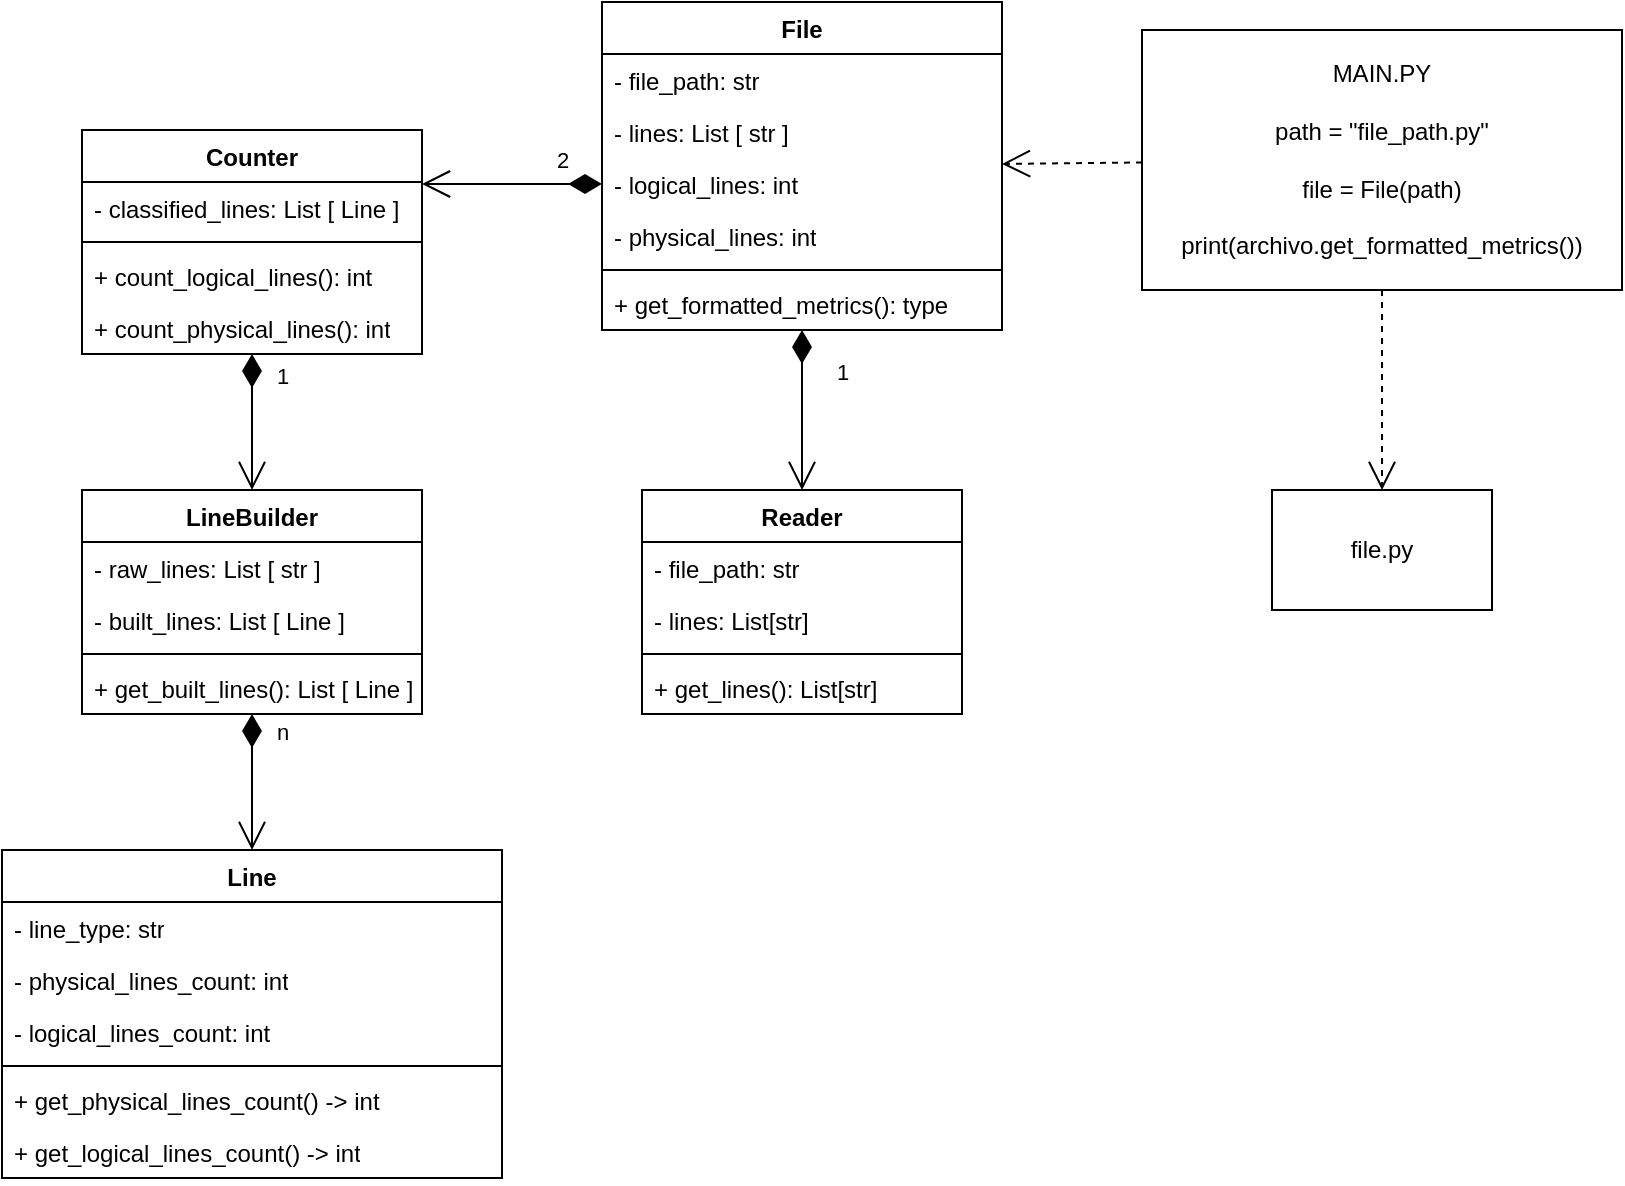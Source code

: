 <mxfile version="26.0.13">
  <diagram id="C5RBs43oDa-KdzZeNtuy" name="Page-1">
    <mxGraphModel dx="1292" dy="1811" grid="1" gridSize="10" guides="1" tooltips="1" connect="1" arrows="1" fold="1" page="1" pageScale="1" pageWidth="827" pageHeight="1169" math="0" shadow="0">
      <root>
        <mxCell id="WIyWlLk6GJQsqaUBKTNV-0" />
        <mxCell id="WIyWlLk6GJQsqaUBKTNV-1" parent="WIyWlLk6GJQsqaUBKTNV-0" />
        <mxCell id="NTo4zDLcT7DiJYlnhydl-42" value="MAIN.PY&lt;div&gt;&lt;br&gt;&lt;/div&gt;&lt;div&gt;path = &quot;file_path.py&quot;&lt;/div&gt;&lt;div&gt;&lt;br&gt;&lt;/div&gt;&lt;div&gt;file = File(path)&lt;/div&gt;&lt;div&gt;&lt;br&gt;&lt;/div&gt;&lt;div&gt;print(archivo.get_formatted_metrics())&lt;/div&gt;" style="rounded=0;whiteSpace=wrap;html=1;" parent="WIyWlLk6GJQsqaUBKTNV-1" vertex="1">
          <mxGeometry x="690" y="-300" width="240" height="130" as="geometry" />
        </mxCell>
        <mxCell id="NTo4zDLcT7DiJYlnhydl-46" value="" style="endArrow=open;endSize=12;dashed=1;html=1;rounded=0;" parent="WIyWlLk6GJQsqaUBKTNV-1" source="NTo4zDLcT7DiJYlnhydl-42" target="CkfnZaeZ5twVCWLxoMK7-28" edge="1">
          <mxGeometry width="160" relative="1" as="geometry">
            <mxPoint x="380" y="-40" as="sourcePoint" />
            <mxPoint x="595" y="-245.44" as="targetPoint" />
          </mxGeometry>
        </mxCell>
        <mxCell id="NTo4zDLcT7DiJYlnhydl-47" value="file.py" style="rounded=0;whiteSpace=wrap;html=1;" parent="WIyWlLk6GJQsqaUBKTNV-1" vertex="1">
          <mxGeometry x="755" y="-70" width="110" height="60" as="geometry" />
        </mxCell>
        <mxCell id="NTo4zDLcT7DiJYlnhydl-48" value="" style="endArrow=open;endSize=12;dashed=1;html=1;rounded=0;" parent="WIyWlLk6GJQsqaUBKTNV-1" source="NTo4zDLcT7DiJYlnhydl-42" target="NTo4zDLcT7DiJYlnhydl-47" edge="1">
          <mxGeometry width="160" relative="1" as="geometry">
            <mxPoint x="690" y="-22" as="sourcePoint" />
            <mxPoint x="530" y="17" as="targetPoint" />
          </mxGeometry>
        </mxCell>
        <mxCell id="CkfnZaeZ5twVCWLxoMK7-21" value="Counter" style="swimlane;fontStyle=1;align=center;verticalAlign=top;childLayout=stackLayout;horizontal=1;startSize=26;horizontalStack=0;resizeParent=1;resizeParentMax=0;resizeLast=0;collapsible=1;marginBottom=0;whiteSpace=wrap;html=1;" parent="WIyWlLk6GJQsqaUBKTNV-1" vertex="1">
          <mxGeometry x="160" y="-250" width="170" height="112" as="geometry" />
        </mxCell>
        <mxCell id="CkfnZaeZ5twVCWLxoMK7-22" value="- classified_lines: List [ Line ]" style="text;strokeColor=none;fillColor=none;align=left;verticalAlign=top;spacingLeft=4;spacingRight=4;overflow=hidden;rotatable=0;points=[[0,0.5],[1,0.5]];portConstraint=eastwest;whiteSpace=wrap;html=1;" parent="CkfnZaeZ5twVCWLxoMK7-21" vertex="1">
          <mxGeometry y="26" width="170" height="26" as="geometry" />
        </mxCell>
        <mxCell id="CkfnZaeZ5twVCWLxoMK7-23" value="" style="line;strokeWidth=1;fillColor=none;align=left;verticalAlign=middle;spacingTop=-1;spacingLeft=3;spacingRight=3;rotatable=0;labelPosition=right;points=[];portConstraint=eastwest;strokeColor=inherit;" parent="CkfnZaeZ5twVCWLxoMK7-21" vertex="1">
          <mxGeometry y="52" width="170" height="8" as="geometry" />
        </mxCell>
        <mxCell id="CkfnZaeZ5twVCWLxoMK7-24" value="+ count_logical_lines(): int" style="text;strokeColor=none;fillColor=none;align=left;verticalAlign=top;spacingLeft=4;spacingRight=4;overflow=hidden;rotatable=0;points=[[0,0.5],[1,0.5]];portConstraint=eastwest;whiteSpace=wrap;html=1;" parent="CkfnZaeZ5twVCWLxoMK7-21" vertex="1">
          <mxGeometry y="60" width="170" height="26" as="geometry" />
        </mxCell>
        <mxCell id="8W6JY4YHJvTlK6HLowv--11" value="+ count_physical_lines(): int" style="text;strokeColor=none;fillColor=none;align=left;verticalAlign=top;spacingLeft=4;spacingRight=4;overflow=hidden;rotatable=0;points=[[0,0.5],[1,0.5]];portConstraint=eastwest;whiteSpace=wrap;html=1;" vertex="1" parent="CkfnZaeZ5twVCWLxoMK7-21">
          <mxGeometry y="86" width="170" height="26" as="geometry" />
        </mxCell>
        <mxCell id="CkfnZaeZ5twVCWLxoMK7-28" value="File" style="swimlane;fontStyle=1;align=center;verticalAlign=top;childLayout=stackLayout;horizontal=1;startSize=26;horizontalStack=0;resizeParent=1;resizeParentMax=0;resizeLast=0;collapsible=1;marginBottom=0;whiteSpace=wrap;html=1;" parent="WIyWlLk6GJQsqaUBKTNV-1" vertex="1">
          <mxGeometry x="420" y="-314" width="200" height="164" as="geometry" />
        </mxCell>
        <mxCell id="CkfnZaeZ5twVCWLxoMK7-29" value="- file_path: str&lt;div&gt;&lt;br&gt;&lt;/div&gt;" style="text;strokeColor=none;fillColor=none;align=left;verticalAlign=top;spacingLeft=4;spacingRight=4;overflow=hidden;rotatable=0;points=[[0,0.5],[1,0.5]];portConstraint=eastwest;whiteSpace=wrap;html=1;" parent="CkfnZaeZ5twVCWLxoMK7-28" vertex="1">
          <mxGeometry y="26" width="200" height="26" as="geometry" />
        </mxCell>
        <mxCell id="CkfnZaeZ5twVCWLxoMK7-48" value="&lt;div&gt;- lines: List [ str ]&lt;/div&gt;" style="text;strokeColor=none;fillColor=none;align=left;verticalAlign=top;spacingLeft=4;spacingRight=4;overflow=hidden;rotatable=0;points=[[0,0.5],[1,0.5]];portConstraint=eastwest;whiteSpace=wrap;html=1;" parent="CkfnZaeZ5twVCWLxoMK7-28" vertex="1">
          <mxGeometry y="52" width="200" height="26" as="geometry" />
        </mxCell>
        <mxCell id="8W6JY4YHJvTlK6HLowv--12" value="&lt;div&gt;- logical_lines: int&lt;/div&gt;" style="text;strokeColor=none;fillColor=none;align=left;verticalAlign=top;spacingLeft=4;spacingRight=4;overflow=hidden;rotatable=0;points=[[0,0.5],[1,0.5]];portConstraint=eastwest;whiteSpace=wrap;html=1;" vertex="1" parent="CkfnZaeZ5twVCWLxoMK7-28">
          <mxGeometry y="78" width="200" height="26" as="geometry" />
        </mxCell>
        <mxCell id="CkfnZaeZ5twVCWLxoMK7-50" value="&lt;div&gt;- physical_lines: int&lt;/div&gt;" style="text;strokeColor=none;fillColor=none;align=left;verticalAlign=top;spacingLeft=4;spacingRight=4;overflow=hidden;rotatable=0;points=[[0,0.5],[1,0.5]];portConstraint=eastwest;whiteSpace=wrap;html=1;" parent="CkfnZaeZ5twVCWLxoMK7-28" vertex="1">
          <mxGeometry y="104" width="200" height="26" as="geometry" />
        </mxCell>
        <mxCell id="CkfnZaeZ5twVCWLxoMK7-30" value="" style="line;strokeWidth=1;fillColor=none;align=left;verticalAlign=middle;spacingTop=-1;spacingLeft=3;spacingRight=3;rotatable=0;labelPosition=right;points=[];portConstraint=eastwest;strokeColor=inherit;" parent="CkfnZaeZ5twVCWLxoMK7-28" vertex="1">
          <mxGeometry y="130" width="200" height="8" as="geometry" />
        </mxCell>
        <mxCell id="CkfnZaeZ5twVCWLxoMK7-31" value="+ get_formatted_metrics(): type" style="text;strokeColor=none;fillColor=none;align=left;verticalAlign=top;spacingLeft=4;spacingRight=4;overflow=hidden;rotatable=0;points=[[0,0.5],[1,0.5]];portConstraint=eastwest;whiteSpace=wrap;html=1;" parent="CkfnZaeZ5twVCWLxoMK7-28" vertex="1">
          <mxGeometry y="138" width="200" height="26" as="geometry" />
        </mxCell>
        <mxCell id="CkfnZaeZ5twVCWLxoMK7-53" value="Reader" style="swimlane;fontStyle=1;align=center;verticalAlign=top;childLayout=stackLayout;horizontal=1;startSize=26;horizontalStack=0;resizeParent=1;resizeParentMax=0;resizeLast=0;collapsible=1;marginBottom=0;whiteSpace=wrap;html=1;" parent="WIyWlLk6GJQsqaUBKTNV-1" vertex="1">
          <mxGeometry x="440" y="-70" width="160" height="112" as="geometry" />
        </mxCell>
        <mxCell id="CkfnZaeZ5twVCWLxoMK7-54" value="- file_path: str" style="text;strokeColor=none;fillColor=none;align=left;verticalAlign=top;spacingLeft=4;spacingRight=4;overflow=hidden;rotatable=0;points=[[0,0.5],[1,0.5]];portConstraint=eastwest;whiteSpace=wrap;html=1;" parent="CkfnZaeZ5twVCWLxoMK7-53" vertex="1">
          <mxGeometry y="26" width="160" height="26" as="geometry" />
        </mxCell>
        <mxCell id="CkfnZaeZ5twVCWLxoMK7-57" value="- lines: List[str]" style="text;strokeColor=none;fillColor=none;align=left;verticalAlign=top;spacingLeft=4;spacingRight=4;overflow=hidden;rotatable=0;points=[[0,0.5],[1,0.5]];portConstraint=eastwest;whiteSpace=wrap;html=1;" parent="CkfnZaeZ5twVCWLxoMK7-53" vertex="1">
          <mxGeometry y="52" width="160" height="26" as="geometry" />
        </mxCell>
        <mxCell id="CkfnZaeZ5twVCWLxoMK7-55" value="" style="line;strokeWidth=1;fillColor=none;align=left;verticalAlign=middle;spacingTop=-1;spacingLeft=3;spacingRight=3;rotatable=0;labelPosition=right;points=[];portConstraint=eastwest;strokeColor=inherit;" parent="CkfnZaeZ5twVCWLxoMK7-53" vertex="1">
          <mxGeometry y="78" width="160" height="8" as="geometry" />
        </mxCell>
        <mxCell id="CkfnZaeZ5twVCWLxoMK7-56" value="+ get_lines(): List[str]" style="text;strokeColor=none;fillColor=none;align=left;verticalAlign=top;spacingLeft=4;spacingRight=4;overflow=hidden;rotatable=0;points=[[0,0.5],[1,0.5]];portConstraint=eastwest;whiteSpace=wrap;html=1;" parent="CkfnZaeZ5twVCWLxoMK7-53" vertex="1">
          <mxGeometry y="86" width="160" height="26" as="geometry" />
        </mxCell>
        <mxCell id="8W6JY4YHJvTlK6HLowv--0" value="Line" style="swimlane;fontStyle=1;align=center;verticalAlign=top;childLayout=stackLayout;horizontal=1;startSize=26;horizontalStack=0;resizeParent=1;resizeParentMax=0;resizeLast=0;collapsible=1;marginBottom=0;whiteSpace=wrap;html=1;" vertex="1" parent="WIyWlLk6GJQsqaUBKTNV-1">
          <mxGeometry x="120" y="110" width="250" height="164" as="geometry" />
        </mxCell>
        <mxCell id="8W6JY4YHJvTlK6HLowv--1" value="- line_type: str" style="text;strokeColor=none;fillColor=none;align=left;verticalAlign=top;spacingLeft=4;spacingRight=4;overflow=hidden;rotatable=0;points=[[0,0.5],[1,0.5]];portConstraint=eastwest;whiteSpace=wrap;html=1;" vertex="1" parent="8W6JY4YHJvTlK6HLowv--0">
          <mxGeometry y="26" width="250" height="26" as="geometry" />
        </mxCell>
        <mxCell id="8W6JY4YHJvTlK6HLowv--16" value="- physical_lines_count: int" style="text;strokeColor=none;fillColor=none;align=left;verticalAlign=top;spacingLeft=4;spacingRight=4;overflow=hidden;rotatable=0;points=[[0,0.5],[1,0.5]];portConstraint=eastwest;whiteSpace=wrap;html=1;" vertex="1" parent="8W6JY4YHJvTlK6HLowv--0">
          <mxGeometry y="52" width="250" height="26" as="geometry" />
        </mxCell>
        <mxCell id="8W6JY4YHJvTlK6HLowv--18" value="- logical_lines_count: int" style="text;strokeColor=none;fillColor=none;align=left;verticalAlign=top;spacingLeft=4;spacingRight=4;overflow=hidden;rotatable=0;points=[[0,0.5],[1,0.5]];portConstraint=eastwest;whiteSpace=wrap;html=1;" vertex="1" parent="8W6JY4YHJvTlK6HLowv--0">
          <mxGeometry y="78" width="250" height="26" as="geometry" />
        </mxCell>
        <mxCell id="8W6JY4YHJvTlK6HLowv--3" value="" style="line;strokeWidth=1;fillColor=none;align=left;verticalAlign=middle;spacingTop=-1;spacingLeft=3;spacingRight=3;rotatable=0;labelPosition=right;points=[];portConstraint=eastwest;strokeColor=inherit;" vertex="1" parent="8W6JY4YHJvTlK6HLowv--0">
          <mxGeometry y="104" width="250" height="8" as="geometry" />
        </mxCell>
        <mxCell id="8W6JY4YHJvTlK6HLowv--4" value="+&amp;nbsp;get_physical_lines_count() -&amp;gt; int" style="text;strokeColor=none;fillColor=none;align=left;verticalAlign=top;spacingLeft=4;spacingRight=4;overflow=hidden;rotatable=0;points=[[0,0.5],[1,0.5]];portConstraint=eastwest;whiteSpace=wrap;html=1;" vertex="1" parent="8W6JY4YHJvTlK6HLowv--0">
          <mxGeometry y="112" width="250" height="26" as="geometry" />
        </mxCell>
        <mxCell id="8W6JY4YHJvTlK6HLowv--19" value="+&amp;nbsp;get_logical_lines_count() -&amp;gt; int" style="text;strokeColor=none;fillColor=none;align=left;verticalAlign=top;spacingLeft=4;spacingRight=4;overflow=hidden;rotatable=0;points=[[0,0.5],[1,0.5]];portConstraint=eastwest;whiteSpace=wrap;html=1;" vertex="1" parent="8W6JY4YHJvTlK6HLowv--0">
          <mxGeometry y="138" width="250" height="26" as="geometry" />
        </mxCell>
        <mxCell id="8W6JY4YHJvTlK6HLowv--5" value="LineBuilder" style="swimlane;fontStyle=1;align=center;verticalAlign=top;childLayout=stackLayout;horizontal=1;startSize=26;horizontalStack=0;resizeParent=1;resizeParentMax=0;resizeLast=0;collapsible=1;marginBottom=0;whiteSpace=wrap;html=1;" vertex="1" parent="WIyWlLk6GJQsqaUBKTNV-1">
          <mxGeometry x="160" y="-70" width="170" height="112" as="geometry" />
        </mxCell>
        <mxCell id="8W6JY4YHJvTlK6HLowv--6" value="- raw_lines: List [ str ]" style="text;strokeColor=none;fillColor=none;align=left;verticalAlign=top;spacingLeft=4;spacingRight=4;overflow=hidden;rotatable=0;points=[[0,0.5],[1,0.5]];portConstraint=eastwest;whiteSpace=wrap;html=1;" vertex="1" parent="8W6JY4YHJvTlK6HLowv--5">
          <mxGeometry y="26" width="170" height="26" as="geometry" />
        </mxCell>
        <mxCell id="8W6JY4YHJvTlK6HLowv--7" value="- built_lines: List [ Line ]" style="text;strokeColor=none;fillColor=none;align=left;verticalAlign=top;spacingLeft=4;spacingRight=4;overflow=hidden;rotatable=0;points=[[0,0.5],[1,0.5]];portConstraint=eastwest;whiteSpace=wrap;html=1;" vertex="1" parent="8W6JY4YHJvTlK6HLowv--5">
          <mxGeometry y="52" width="170" height="26" as="geometry" />
        </mxCell>
        <mxCell id="8W6JY4YHJvTlK6HLowv--8" value="" style="line;strokeWidth=1;fillColor=none;align=left;verticalAlign=middle;spacingTop=-1;spacingLeft=3;spacingRight=3;rotatable=0;labelPosition=right;points=[];portConstraint=eastwest;strokeColor=inherit;" vertex="1" parent="8W6JY4YHJvTlK6HLowv--5">
          <mxGeometry y="78" width="170" height="8" as="geometry" />
        </mxCell>
        <mxCell id="8W6JY4YHJvTlK6HLowv--9" value="+ get_built_lines(): List [ Line ]" style="text;strokeColor=none;fillColor=none;align=left;verticalAlign=top;spacingLeft=4;spacingRight=4;overflow=hidden;rotatable=0;points=[[0,0.5],[1,0.5]];portConstraint=eastwest;whiteSpace=wrap;html=1;" vertex="1" parent="8W6JY4YHJvTlK6HLowv--5">
          <mxGeometry y="86" width="170" height="26" as="geometry" />
        </mxCell>
        <mxCell id="8W6JY4YHJvTlK6HLowv--13" value="" style="endArrow=open;html=1;endSize=12;startArrow=diamondThin;startSize=14;startFill=1;edgeStyle=orthogonalEdgeStyle;align=left;verticalAlign=bottom;rounded=0;exitX=0;exitY=0.5;exitDx=0;exitDy=0;" edge="1" parent="WIyWlLk6GJQsqaUBKTNV-1" source="8W6JY4YHJvTlK6HLowv--12" target="CkfnZaeZ5twVCWLxoMK7-21">
          <mxGeometry x="-0.333" y="-7" relative="1" as="geometry">
            <mxPoint x="520" y="-303" as="sourcePoint" />
            <mxPoint x="520" y="-398" as="targetPoint" />
            <mxPoint as="offset" />
            <Array as="points">
              <mxPoint x="265" y="-223" />
            </Array>
          </mxGeometry>
        </mxCell>
        <mxCell id="8W6JY4YHJvTlK6HLowv--23" value="2" style="edgeLabel;html=1;align=center;verticalAlign=middle;resizable=0;points=[];" vertex="1" connectable="0" parent="8W6JY4YHJvTlK6HLowv--13">
          <mxGeometry x="-0.514" y="-5" relative="1" as="geometry">
            <mxPoint x="2" y="-7" as="offset" />
          </mxGeometry>
        </mxCell>
        <mxCell id="8W6JY4YHJvTlK6HLowv--15" value="" style="endArrow=open;html=1;endSize=12;startArrow=diamondThin;startSize=14;startFill=1;edgeStyle=orthogonalEdgeStyle;align=left;verticalAlign=bottom;rounded=0;" edge="1" parent="WIyWlLk6GJQsqaUBKTNV-1" source="CkfnZaeZ5twVCWLxoMK7-28" target="CkfnZaeZ5twVCWLxoMK7-53">
          <mxGeometry x="-0.834" y="-9" relative="1" as="geometry">
            <mxPoint x="645" y="170" as="sourcePoint" />
            <mxPoint x="470" y="250" as="targetPoint" />
            <mxPoint as="offset" />
          </mxGeometry>
        </mxCell>
        <mxCell id="8W6JY4YHJvTlK6HLowv--24" value="1" style="edgeLabel;html=1;align=center;verticalAlign=middle;resizable=0;points=[];" vertex="1" connectable="0" parent="8W6JY4YHJvTlK6HLowv--15">
          <mxGeometry x="0.093" y="1" relative="1" as="geometry">
            <mxPoint x="19" y="-23" as="offset" />
          </mxGeometry>
        </mxCell>
        <mxCell id="8W6JY4YHJvTlK6HLowv--20" value="" style="endArrow=open;html=1;endSize=12;startArrow=diamondThin;startSize=14;startFill=1;edgeStyle=orthogonalEdgeStyle;align=left;verticalAlign=bottom;rounded=0;" edge="1" parent="WIyWlLk6GJQsqaUBKTNV-1" source="CkfnZaeZ5twVCWLxoMK7-21" target="8W6JY4YHJvTlK6HLowv--5">
          <mxGeometry x="-0.176" y="-25" relative="1" as="geometry">
            <mxPoint x="480" y="-304" as="sourcePoint" />
            <mxPoint x="275" y="-100" as="targetPoint" />
            <mxPoint as="offset" />
          </mxGeometry>
        </mxCell>
        <mxCell id="8W6JY4YHJvTlK6HLowv--26" value="1" style="edgeLabel;html=1;align=center;verticalAlign=middle;resizable=0;points=[];" vertex="1" connectable="0" parent="8W6JY4YHJvTlK6HLowv--20">
          <mxGeometry x="-0.696" y="2" relative="1" as="geometry">
            <mxPoint x="13" as="offset" />
          </mxGeometry>
        </mxCell>
        <mxCell id="8W6JY4YHJvTlK6HLowv--21" value="" style="endArrow=open;html=1;endSize=12;startArrow=diamondThin;startSize=14;startFill=1;edgeStyle=orthogonalEdgeStyle;align=left;verticalAlign=bottom;rounded=0;" edge="1" parent="WIyWlLk6GJQsqaUBKTNV-1" source="8W6JY4YHJvTlK6HLowv--5" target="8W6JY4YHJvTlK6HLowv--0">
          <mxGeometry x="-0.834" y="-9" relative="1" as="geometry">
            <mxPoint x="675" y="-120" as="sourcePoint" />
            <mxPoint x="310" y="80" as="targetPoint" />
            <mxPoint as="offset" />
          </mxGeometry>
        </mxCell>
        <mxCell id="8W6JY4YHJvTlK6HLowv--27" value="n" style="edgeLabel;html=1;align=center;verticalAlign=middle;resizable=0;points=[];" vertex="1" connectable="0" parent="8W6JY4YHJvTlK6HLowv--21">
          <mxGeometry x="-0.736" y="2" relative="1" as="geometry">
            <mxPoint x="13" as="offset" />
          </mxGeometry>
        </mxCell>
      </root>
    </mxGraphModel>
  </diagram>
</mxfile>
